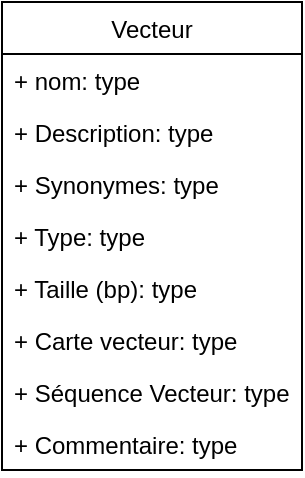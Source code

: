 <mxfile version="14.6.6" type="github">
  <diagram id="zasAX08H0IMW3lbVE54H" name="Page-1">
    <mxGraphModel dx="948" dy="589" grid="1" gridSize="10" guides="1" tooltips="1" connect="1" arrows="1" fold="1" page="1" pageScale="1" pageWidth="827" pageHeight="1169" math="0" shadow="0">
      <root>
        <mxCell id="0" />
        <mxCell id="1" parent="0" />
        <mxCell id="Zbv2GZlcOI7bwkRq123w-2" value="Vecteur" style="swimlane;fontStyle=0;childLayout=stackLayout;horizontal=1;startSize=26;fillColor=none;horizontalStack=0;resizeParent=1;resizeParentMax=0;resizeLast=0;collapsible=1;marginBottom=0;" parent="1" vertex="1">
          <mxGeometry x="110" y="180" width="150" height="234" as="geometry" />
        </mxCell>
        <mxCell id="Zbv2GZlcOI7bwkRq123w-3" value="+ nom: type" style="text;strokeColor=none;fillColor=none;align=left;verticalAlign=top;spacingLeft=4;spacingRight=4;overflow=hidden;rotatable=0;points=[[0,0.5],[1,0.5]];portConstraint=eastwest;" parent="Zbv2GZlcOI7bwkRq123w-2" vertex="1">
          <mxGeometry y="26" width="150" height="26" as="geometry" />
        </mxCell>
        <mxCell id="Zbv2GZlcOI7bwkRq123w-4" value="+ Description: type" style="text;strokeColor=none;fillColor=none;align=left;verticalAlign=top;spacingLeft=4;spacingRight=4;overflow=hidden;rotatable=0;points=[[0,0.5],[1,0.5]];portConstraint=eastwest;" parent="Zbv2GZlcOI7bwkRq123w-2" vertex="1">
          <mxGeometry y="52" width="150" height="26" as="geometry" />
        </mxCell>
        <mxCell id="Zbv2GZlcOI7bwkRq123w-9" value="+ Synonymes: type" style="text;strokeColor=none;fillColor=none;align=left;verticalAlign=top;spacingLeft=4;spacingRight=4;overflow=hidden;rotatable=0;points=[[0,0.5],[1,0.5]];portConstraint=eastwest;" parent="Zbv2GZlcOI7bwkRq123w-2" vertex="1">
          <mxGeometry y="78" width="150" height="26" as="geometry" />
        </mxCell>
        <mxCell id="Zbv2GZlcOI7bwkRq123w-10" value="+ Type: type" style="text;strokeColor=none;fillColor=none;align=left;verticalAlign=top;spacingLeft=4;spacingRight=4;overflow=hidden;rotatable=0;points=[[0,0.5],[1,0.5]];portConstraint=eastwest;" parent="Zbv2GZlcOI7bwkRq123w-2" vertex="1">
          <mxGeometry y="104" width="150" height="26" as="geometry" />
        </mxCell>
        <mxCell id="Zbv2GZlcOI7bwkRq123w-11" value="+ Taille (bp): type" style="text;strokeColor=none;fillColor=none;align=left;verticalAlign=top;spacingLeft=4;spacingRight=4;overflow=hidden;rotatable=0;points=[[0,0.5],[1,0.5]];portConstraint=eastwest;" parent="Zbv2GZlcOI7bwkRq123w-2" vertex="1">
          <mxGeometry y="130" width="150" height="26" as="geometry" />
        </mxCell>
        <mxCell id="Zbv2GZlcOI7bwkRq123w-12" value="+ Carte vecteur: type" style="text;strokeColor=none;fillColor=none;align=left;verticalAlign=top;spacingLeft=4;spacingRight=4;overflow=hidden;rotatable=0;points=[[0,0.5],[1,0.5]];portConstraint=eastwest;" parent="Zbv2GZlcOI7bwkRq123w-2" vertex="1">
          <mxGeometry y="156" width="150" height="26" as="geometry" />
        </mxCell>
        <mxCell id="Zbv2GZlcOI7bwkRq123w-13" value="+ Séquence Vecteur: type" style="text;strokeColor=none;fillColor=none;align=left;verticalAlign=top;spacingLeft=4;spacingRight=4;overflow=hidden;rotatable=0;points=[[0,0.5],[1,0.5]];portConstraint=eastwest;" parent="Zbv2GZlcOI7bwkRq123w-2" vertex="1">
          <mxGeometry y="182" width="150" height="26" as="geometry" />
        </mxCell>
        <mxCell id="Zbv2GZlcOI7bwkRq123w-15" value="+ Commentaire: type" style="text;strokeColor=none;fillColor=none;align=left;verticalAlign=top;spacingLeft=4;spacingRight=4;overflow=hidden;rotatable=0;points=[[0,0.5],[1,0.5]];portConstraint=eastwest;" parent="Zbv2GZlcOI7bwkRq123w-2" vertex="1">
          <mxGeometry y="208" width="150" height="26" as="geometry" />
        </mxCell>
      </root>
    </mxGraphModel>
  </diagram>
</mxfile>
